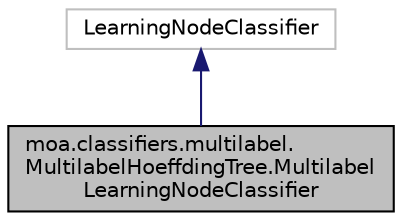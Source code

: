 digraph "moa.classifiers.multilabel.MultilabelHoeffdingTree.MultilabelLearningNodeClassifier"
{
 // LATEX_PDF_SIZE
  edge [fontname="Helvetica",fontsize="10",labelfontname="Helvetica",labelfontsize="10"];
  node [fontname="Helvetica",fontsize="10",shape=record];
  Node1 [label="moa.classifiers.multilabel.\lMultilabelHoeffdingTree.Multilabel\lLearningNodeClassifier",height=0.2,width=0.4,color="black", fillcolor="grey75", style="filled", fontcolor="black",tooltip=" "];
  Node2 -> Node1 [dir="back",color="midnightblue",fontsize="10",style="solid",fontname="Helvetica"];
  Node2 [label="LearningNodeClassifier",height=0.2,width=0.4,color="grey75", fillcolor="white", style="filled",tooltip=" "];
}

